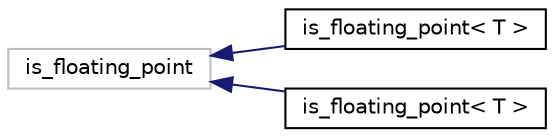 digraph "Graphical Class Hierarchy"
{
 // LATEX_PDF_SIZE
  edge [fontname="Helvetica",fontsize="10",labelfontname="Helvetica",labelfontsize="10"];
  node [fontname="Helvetica",fontsize="10",shape=record];
  rankdir="LR";
  Node1232 [label="is_floating_point",height=0.2,width=0.4,color="grey75", fillcolor="white", style="filled",tooltip=" "];
  Node1232 -> Node0 [dir="back",color="midnightblue",fontsize="10",style="solid",fontname="Helvetica"];
  Node0 [label="is_floating_point\< T \>",height=0.2,width=0.4,color="black", fillcolor="white", style="filled",URL="$structarm__compute_1_1test_1_1validation_1_1is__floating__point.xhtml",tooltip=" "];
  Node1232 -> Node1234 [dir="back",color="midnightblue",fontsize="10",style="solid",fontname="Helvetica"];
  Node1234 [label="is_floating_point\< T \>",height=0.2,width=0.4,color="black", fillcolor="white", style="filled",URL="$structarm__compute_1_1utils_1_1traits_1_1is__floating__point.xhtml",tooltip=" "];
}
